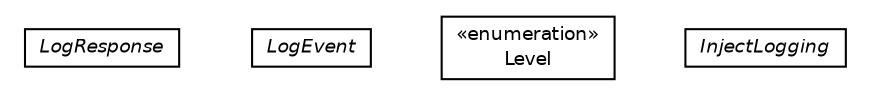 #!/usr/local/bin/dot
#
# Class diagram 
# Generated by UMLGraph version R5_6 (http://www.umlgraph.org/)
#

digraph G {
	edge [fontname="Helvetica",fontsize=10,labelfontname="Helvetica",labelfontsize=10];
	node [fontname="Helvetica",fontsize=10,shape=plaintext];
	nodesep=0.25;
	ranksep=0.5;
	// net.ljcomputing.logging.annotation.LogResponse
	c13 [label=<<table title="net.ljcomputing.logging.annotation.LogResponse" border="0" cellborder="1" cellspacing="0" cellpadding="2" port="p" href="./LogResponse.html">
		<tr><td><table border="0" cellspacing="0" cellpadding="1">
<tr><td align="center" balign="center"><font face="Helvetica-Oblique"> LogResponse </font></td></tr>
		</table></td></tr>
		</table>>, URL="./LogResponse.html", fontname="Helvetica", fontcolor="black", fontsize=9.0];
	// net.ljcomputing.logging.annotation.LogEvent
	c14 [label=<<table title="net.ljcomputing.logging.annotation.LogEvent" border="0" cellborder="1" cellspacing="0" cellpadding="2" port="p" href="./LogEvent.html">
		<tr><td><table border="0" cellspacing="0" cellpadding="1">
<tr><td align="center" balign="center"><font face="Helvetica-Oblique"> LogEvent </font></td></tr>
		</table></td></tr>
		</table>>, URL="./LogEvent.html", fontname="Helvetica", fontcolor="black", fontsize=9.0];
	// net.ljcomputing.logging.annotation.LogEvent.Level
	c15 [label=<<table title="net.ljcomputing.logging.annotation.LogEvent.Level" border="0" cellborder="1" cellspacing="0" cellpadding="2" port="p" href="./LogEvent.Level.html">
		<tr><td><table border="0" cellspacing="0" cellpadding="1">
<tr><td align="center" balign="center"> &#171;enumeration&#187; </td></tr>
<tr><td align="center" balign="center"> Level </td></tr>
		</table></td></tr>
		</table>>, URL="./LogEvent.Level.html", fontname="Helvetica", fontcolor="black", fontsize=9.0];
	// net.ljcomputing.logging.annotation.InjectLogging
	c16 [label=<<table title="net.ljcomputing.logging.annotation.InjectLogging" border="0" cellborder="1" cellspacing="0" cellpadding="2" port="p" href="./InjectLogging.html">
		<tr><td><table border="0" cellspacing="0" cellpadding="1">
<tr><td align="center" balign="center"><font face="Helvetica-Oblique"> InjectLogging </font></td></tr>
		</table></td></tr>
		</table>>, URL="./InjectLogging.html", fontname="Helvetica", fontcolor="black", fontsize=9.0];
}

